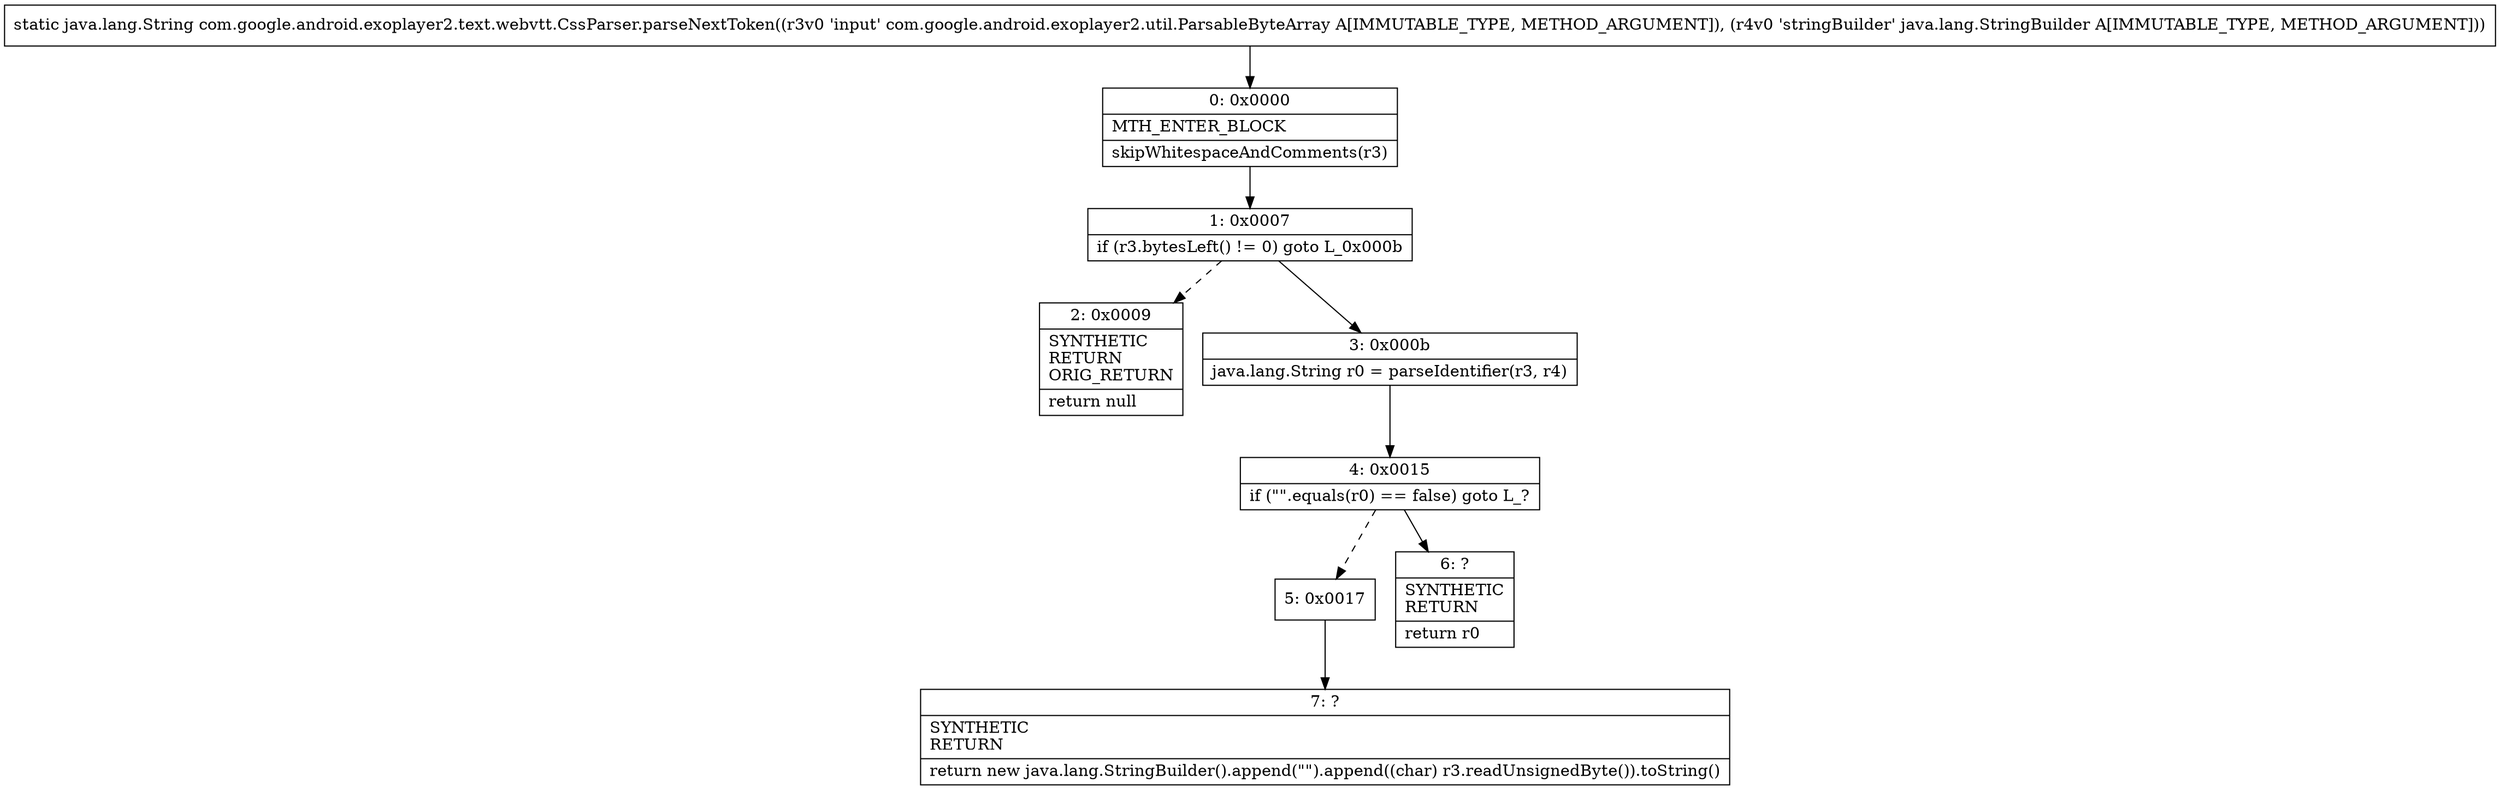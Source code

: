 digraph "CFG forcom.google.android.exoplayer2.text.webvtt.CssParser.parseNextToken(Lcom\/google\/android\/exoplayer2\/util\/ParsableByteArray;Ljava\/lang\/StringBuilder;)Ljava\/lang\/String;" {
Node_0 [shape=record,label="{0\:\ 0x0000|MTH_ENTER_BLOCK\l|skipWhitespaceAndComments(r3)\l}"];
Node_1 [shape=record,label="{1\:\ 0x0007|if (r3.bytesLeft() != 0) goto L_0x000b\l}"];
Node_2 [shape=record,label="{2\:\ 0x0009|SYNTHETIC\lRETURN\lORIG_RETURN\l|return null\l}"];
Node_3 [shape=record,label="{3\:\ 0x000b|java.lang.String r0 = parseIdentifier(r3, r4)\l}"];
Node_4 [shape=record,label="{4\:\ 0x0015|if (\"\".equals(r0) == false) goto L_?\l}"];
Node_5 [shape=record,label="{5\:\ 0x0017}"];
Node_6 [shape=record,label="{6\:\ ?|SYNTHETIC\lRETURN\l|return r0\l}"];
Node_7 [shape=record,label="{7\:\ ?|SYNTHETIC\lRETURN\l|return new java.lang.StringBuilder().append(\"\").append((char) r3.readUnsignedByte()).toString()\l}"];
MethodNode[shape=record,label="{static java.lang.String com.google.android.exoplayer2.text.webvtt.CssParser.parseNextToken((r3v0 'input' com.google.android.exoplayer2.util.ParsableByteArray A[IMMUTABLE_TYPE, METHOD_ARGUMENT]), (r4v0 'stringBuilder' java.lang.StringBuilder A[IMMUTABLE_TYPE, METHOD_ARGUMENT])) }"];
MethodNode -> Node_0;
Node_0 -> Node_1;
Node_1 -> Node_2[style=dashed];
Node_1 -> Node_3;
Node_3 -> Node_4;
Node_4 -> Node_5[style=dashed];
Node_4 -> Node_6;
Node_5 -> Node_7;
}


